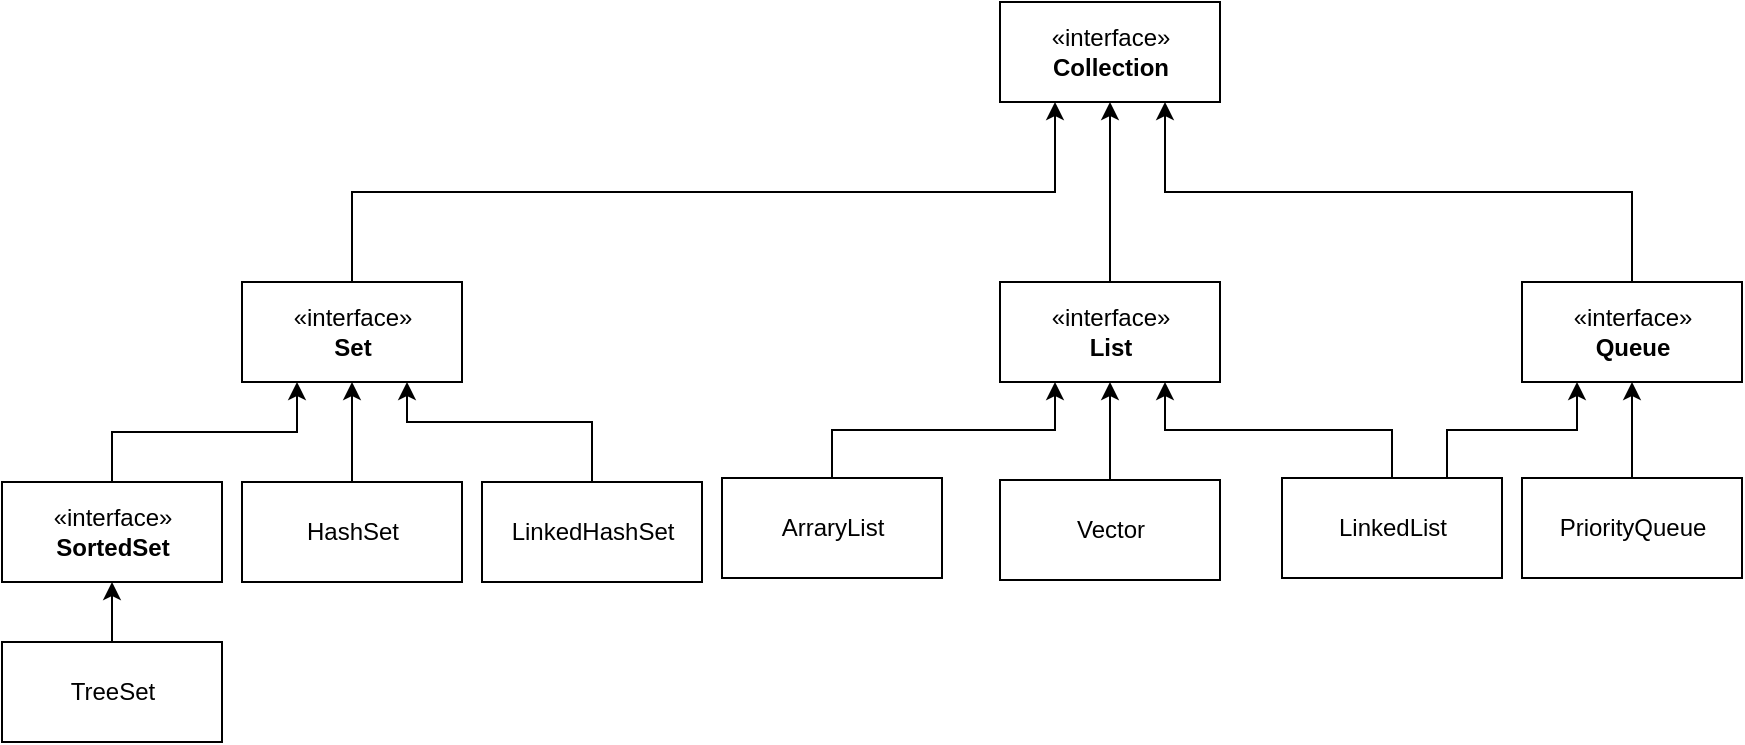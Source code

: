 <mxfile version="14.7.3" type="device" pages="2"><diagram id="C5RBs43oDa-KdzZeNtuy" name="Collection"><mxGraphModel dx="1186" dy="687" grid="1" gridSize="10" guides="1" tooltips="1" connect="1" arrows="1" fold="1" page="1" pageScale="1" pageWidth="1169" pageHeight="827" math="0" shadow="0"><root><mxCell id="WIyWlLk6GJQsqaUBKTNV-0"/><mxCell id="WIyWlLk6GJQsqaUBKTNV-1" parent="WIyWlLk6GJQsqaUBKTNV-0"/><mxCell id="CxzYHcVHV9t8ACqgi_1g-27" style="edgeStyle=orthogonalEdgeStyle;rounded=0;orthogonalLoop=1;jettySize=auto;html=1;entryX=0.25;entryY=1;entryDx=0;entryDy=0;exitX=0.5;exitY=0;exitDx=0;exitDy=0;" edge="1" parent="WIyWlLk6GJQsqaUBKTNV-1" source="CxzYHcVHV9t8ACqgi_1g-0" target="CxzYHcVHV9t8ACqgi_1g-1"><mxGeometry relative="1" as="geometry"/></mxCell><mxCell id="CxzYHcVHV9t8ACqgi_1g-0" value="«interface»&lt;br&gt;&lt;b&gt;Set&lt;/b&gt;" style="html=1;" vertex="1" parent="WIyWlLk6GJQsqaUBKTNV-1"><mxGeometry x="270" y="369" width="110" height="50" as="geometry"/></mxCell><mxCell id="CxzYHcVHV9t8ACqgi_1g-1" value="«interface»&lt;br&gt;&lt;b&gt;Collection&lt;/b&gt;" style="html=1;" vertex="1" parent="WIyWlLk6GJQsqaUBKTNV-1"><mxGeometry x="649" y="229" width="110" height="50" as="geometry"/></mxCell><mxCell id="CxzYHcVHV9t8ACqgi_1g-28" style="edgeStyle=orthogonalEdgeStyle;rounded=0;orthogonalLoop=1;jettySize=auto;html=1;entryX=0.75;entryY=1;entryDx=0;entryDy=0;exitX=0.5;exitY=0;exitDx=0;exitDy=0;" edge="1" parent="WIyWlLk6GJQsqaUBKTNV-1" source="CxzYHcVHV9t8ACqgi_1g-3" target="CxzYHcVHV9t8ACqgi_1g-1"><mxGeometry relative="1" as="geometry"/></mxCell><mxCell id="CxzYHcVHV9t8ACqgi_1g-3" value="«interface»&lt;br&gt;&lt;b&gt;Queue&lt;/b&gt;" style="html=1;" vertex="1" parent="WIyWlLk6GJQsqaUBKTNV-1"><mxGeometry x="910" y="369" width="110" height="50" as="geometry"/></mxCell><mxCell id="CxzYHcVHV9t8ACqgi_1g-11" style="edgeStyle=orthogonalEdgeStyle;rounded=0;orthogonalLoop=1;jettySize=auto;html=1;entryX=0.5;entryY=1;entryDx=0;entryDy=0;" edge="1" parent="WIyWlLk6GJQsqaUBKTNV-1" source="CxzYHcVHV9t8ACqgi_1g-4" target="CxzYHcVHV9t8ACqgi_1g-1"><mxGeometry relative="1" as="geometry"/></mxCell><mxCell id="CxzYHcVHV9t8ACqgi_1g-4" value="«interface»&lt;br&gt;&lt;b&gt;List&lt;/b&gt;" style="html=1;" vertex="1" parent="WIyWlLk6GJQsqaUBKTNV-1"><mxGeometry x="649" y="369" width="110" height="50" as="geometry"/></mxCell><mxCell id="CxzYHcVHV9t8ACqgi_1g-35" style="edgeStyle=orthogonalEdgeStyle;rounded=0;orthogonalLoop=1;jettySize=auto;html=1;entryX=0.25;entryY=1;entryDx=0;entryDy=0;exitX=0.5;exitY=0;exitDx=0;exitDy=0;" edge="1" parent="WIyWlLk6GJQsqaUBKTNV-1" source="CxzYHcVHV9t8ACqgi_1g-14" target="CxzYHcVHV9t8ACqgi_1g-0"><mxGeometry relative="1" as="geometry"/></mxCell><mxCell id="CxzYHcVHV9t8ACqgi_1g-14" value="«interface»&lt;br&gt;&lt;b&gt;SortedSet&lt;/b&gt;" style="html=1;" vertex="1" parent="WIyWlLk6GJQsqaUBKTNV-1"><mxGeometry x="150" y="469" width="110" height="50" as="geometry"/></mxCell><mxCell id="CxzYHcVHV9t8ACqgi_1g-21" value="" style="edgeStyle=orthogonalEdgeStyle;rounded=0;orthogonalLoop=1;jettySize=auto;html=1;" edge="1" parent="WIyWlLk6GJQsqaUBKTNV-1" source="CxzYHcVHV9t8ACqgi_1g-19"><mxGeometry relative="1" as="geometry"><mxPoint x="205" y="519" as="targetPoint"/></mxGeometry></mxCell><mxCell id="CxzYHcVHV9t8ACqgi_1g-19" value="TreeSet" style="html=1;" vertex="1" parent="WIyWlLk6GJQsqaUBKTNV-1"><mxGeometry x="150" y="549" width="110" height="50" as="geometry"/></mxCell><mxCell id="CxzYHcVHV9t8ACqgi_1g-23" value="" style="edgeStyle=orthogonalEdgeStyle;rounded=0;orthogonalLoop=1;jettySize=auto;html=1;" edge="1" parent="WIyWlLk6GJQsqaUBKTNV-1" source="CxzYHcVHV9t8ACqgi_1g-22" target="CxzYHcVHV9t8ACqgi_1g-0"><mxGeometry relative="1" as="geometry"/></mxCell><mxCell id="CxzYHcVHV9t8ACqgi_1g-22" value="HashSet" style="html=1;" vertex="1" parent="WIyWlLk6GJQsqaUBKTNV-1"><mxGeometry x="270" y="469" width="110" height="50" as="geometry"/></mxCell><mxCell id="CxzYHcVHV9t8ACqgi_1g-26" style="edgeStyle=orthogonalEdgeStyle;rounded=0;orthogonalLoop=1;jettySize=auto;html=1;entryX=0.75;entryY=1;entryDx=0;entryDy=0;" edge="1" parent="WIyWlLk6GJQsqaUBKTNV-1" source="CxzYHcVHV9t8ACqgi_1g-24" target="CxzYHcVHV9t8ACqgi_1g-0"><mxGeometry relative="1" as="geometry"><Array as="points"><mxPoint x="445" y="439"/><mxPoint x="353" y="439"/></Array></mxGeometry></mxCell><mxCell id="CxzYHcVHV9t8ACqgi_1g-24" value="LinkedHashSet" style="html=1;" vertex="1" parent="WIyWlLk6GJQsqaUBKTNV-1"><mxGeometry x="390" y="469" width="110" height="50" as="geometry"/></mxCell><mxCell id="CxzYHcVHV9t8ACqgi_1g-33" style="edgeStyle=orthogonalEdgeStyle;rounded=0;orthogonalLoop=1;jettySize=auto;html=1;entryX=0.25;entryY=1;entryDx=0;entryDy=0;exitX=0.5;exitY=0;exitDx=0;exitDy=0;" edge="1" parent="WIyWlLk6GJQsqaUBKTNV-1" source="CxzYHcVHV9t8ACqgi_1g-29" target="CxzYHcVHV9t8ACqgi_1g-4"><mxGeometry relative="1" as="geometry"/></mxCell><mxCell id="CxzYHcVHV9t8ACqgi_1g-29" value="ArraryList" style="html=1;" vertex="1" parent="WIyWlLk6GJQsqaUBKTNV-1"><mxGeometry x="510" y="467" width="110" height="50" as="geometry"/></mxCell><mxCell id="CxzYHcVHV9t8ACqgi_1g-34" style="edgeStyle=orthogonalEdgeStyle;rounded=0;orthogonalLoop=1;jettySize=auto;html=1;entryX=0.5;entryY=1;entryDx=0;entryDy=0;" edge="1" parent="WIyWlLk6GJQsqaUBKTNV-1" source="CxzYHcVHV9t8ACqgi_1g-30" target="CxzYHcVHV9t8ACqgi_1g-4"><mxGeometry relative="1" as="geometry"/></mxCell><mxCell id="CxzYHcVHV9t8ACqgi_1g-30" value="Vector" style="html=1;" vertex="1" parent="WIyWlLk6GJQsqaUBKTNV-1"><mxGeometry x="649" y="468" width="110" height="50" as="geometry"/></mxCell><mxCell id="CxzYHcVHV9t8ACqgi_1g-36" style="edgeStyle=orthogonalEdgeStyle;rounded=0;orthogonalLoop=1;jettySize=auto;html=1;entryX=0.75;entryY=1;entryDx=0;entryDy=0;exitX=0.5;exitY=0;exitDx=0;exitDy=0;" edge="1" parent="WIyWlLk6GJQsqaUBKTNV-1" source="CxzYHcVHV9t8ACqgi_1g-31" target="CxzYHcVHV9t8ACqgi_1g-4"><mxGeometry relative="1" as="geometry"/></mxCell><mxCell id="CxzYHcVHV9t8ACqgi_1g-38" style="edgeStyle=orthogonalEdgeStyle;rounded=0;orthogonalLoop=1;jettySize=auto;html=1;exitX=0.75;exitY=0;exitDx=0;exitDy=0;entryX=0.25;entryY=1;entryDx=0;entryDy=0;" edge="1" parent="WIyWlLk6GJQsqaUBKTNV-1" source="CxzYHcVHV9t8ACqgi_1g-31" target="CxzYHcVHV9t8ACqgi_1g-3"><mxGeometry relative="1" as="geometry"/></mxCell><mxCell id="CxzYHcVHV9t8ACqgi_1g-31" value="LinkedList" style="html=1;" vertex="1" parent="WIyWlLk6GJQsqaUBKTNV-1"><mxGeometry x="790" y="467" width="110" height="50" as="geometry"/></mxCell><mxCell id="CxzYHcVHV9t8ACqgi_1g-40" value="" style="edgeStyle=orthogonalEdgeStyle;rounded=0;orthogonalLoop=1;jettySize=auto;html=1;" edge="1" parent="WIyWlLk6GJQsqaUBKTNV-1" source="CxzYHcVHV9t8ACqgi_1g-37" target="CxzYHcVHV9t8ACqgi_1g-3"><mxGeometry relative="1" as="geometry"/></mxCell><mxCell id="CxzYHcVHV9t8ACqgi_1g-37" value="PriorityQueue" style="html=1;" vertex="1" parent="WIyWlLk6GJQsqaUBKTNV-1"><mxGeometry x="910" y="467" width="110" height="50" as="geometry"/></mxCell></root></mxGraphModel></diagram><diagram name="Map" id="1uRmbDxOmwwqp0EtSdvT"><mxGraphModel dx="1186" dy="687" grid="1" gridSize="10" guides="1" tooltips="1" connect="1" arrows="1" fold="1" page="1" pageScale="1" pageWidth="1169" pageHeight="827" math="0" shadow="0"><root><mxCell id="N8KctioopwOF7XLlInd8-0"/><mxCell id="N8KctioopwOF7XLlInd8-1" parent="N8KctioopwOF7XLlInd8-0"/><mxCell id="N8KctioopwOF7XLlInd8-2" style="edgeStyle=orthogonalEdgeStyle;rounded=0;orthogonalLoop=1;jettySize=auto;html=1;entryX=0;entryY=0.5;entryDx=0;entryDy=0;exitX=0.5;exitY=0;exitDx=0;exitDy=0;" edge="1" parent="N8KctioopwOF7XLlInd8-1" source="N8KctioopwOF7XLlInd8-3" target="N8KctioopwOF7XLlInd8-4"><mxGeometry relative="1" as="geometry"/></mxCell><mxCell id="N8KctioopwOF7XLlInd8-3" value="«interface»&lt;br&gt;&lt;b&gt;SortedMap&lt;/b&gt;" style="html=1;" vertex="1" parent="N8KctioopwOF7XLlInd8-1"><mxGeometry x="270" y="409" width="110" height="50" as="geometry"/></mxCell><mxCell id="N8KctioopwOF7XLlInd8-4" value="«interface»&lt;br&gt;&lt;b&gt;Map&lt;/b&gt;" style="html=1;" vertex="1" parent="N8KctioopwOF7XLlInd8-1"><mxGeometry x="649" y="269" width="110" height="50" as="geometry"/></mxCell><mxCell id="AkWbKZDJr_StFD5RuoGt-1" value="" style="edgeStyle=orthogonalEdgeStyle;rounded=0;orthogonalLoop=1;jettySize=auto;html=1;" edge="1" parent="N8KctioopwOF7XLlInd8-1" source="N8KctioopwOF7XLlInd8-12" target="N8KctioopwOF7XLlInd8-3"><mxGeometry relative="1" as="geometry"/></mxCell><mxCell id="N8KctioopwOF7XLlInd8-12" value="TreeMap" style="html=1;" vertex="1" parent="N8KctioopwOF7XLlInd8-1"><mxGeometry x="270" y="500" width="110" height="50" as="geometry"/></mxCell><mxCell id="AkWbKZDJr_StFD5RuoGt-2" style="edgeStyle=orthogonalEdgeStyle;rounded=0;orthogonalLoop=1;jettySize=auto;html=1;entryX=0.25;entryY=1;entryDx=0;entryDy=0;exitX=0.5;exitY=0;exitDx=0;exitDy=0;" edge="1" parent="N8KctioopwOF7XLlInd8-1" source="N8KctioopwOF7XLlInd8-18" target="N8KctioopwOF7XLlInd8-4"><mxGeometry relative="1" as="geometry"/></mxCell><mxCell id="N8KctioopwOF7XLlInd8-18" value="HashTable" style="html=1;" vertex="1" parent="N8KctioopwOF7XLlInd8-1"><mxGeometry x="510" y="507" width="110" height="50" as="geometry"/></mxCell><mxCell id="AkWbKZDJr_StFD5RuoGt-3" style="edgeStyle=orthogonalEdgeStyle;rounded=0;orthogonalLoop=1;jettySize=auto;html=1;entryX=0.5;entryY=1;entryDx=0;entryDy=0;" edge="1" parent="N8KctioopwOF7XLlInd8-1" source="N8KctioopwOF7XLlInd8-20" target="N8KctioopwOF7XLlInd8-4"><mxGeometry relative="1" as="geometry"/></mxCell><mxCell id="N8KctioopwOF7XLlInd8-20" value="LinkedHashMap" style="html=1;" vertex="1" parent="N8KctioopwOF7XLlInd8-1"><mxGeometry x="649" y="508" width="110" height="50" as="geometry"/></mxCell><mxCell id="AkWbKZDJr_StFD5RuoGt-4" style="edgeStyle=orthogonalEdgeStyle;rounded=0;orthogonalLoop=1;jettySize=auto;html=1;entryX=0.75;entryY=1;entryDx=0;entryDy=0;exitX=0.5;exitY=0;exitDx=0;exitDy=0;" edge="1" parent="N8KctioopwOF7XLlInd8-1" source="N8KctioopwOF7XLlInd8-23" target="N8KctioopwOF7XLlInd8-4"><mxGeometry relative="1" as="geometry"/></mxCell><mxCell id="N8KctioopwOF7XLlInd8-23" value="HashMap" style="html=1;" vertex="1" parent="N8KctioopwOF7XLlInd8-1"><mxGeometry x="790" y="507" width="110" height="50" as="geometry"/></mxCell></root></mxGraphModel></diagram></mxfile>